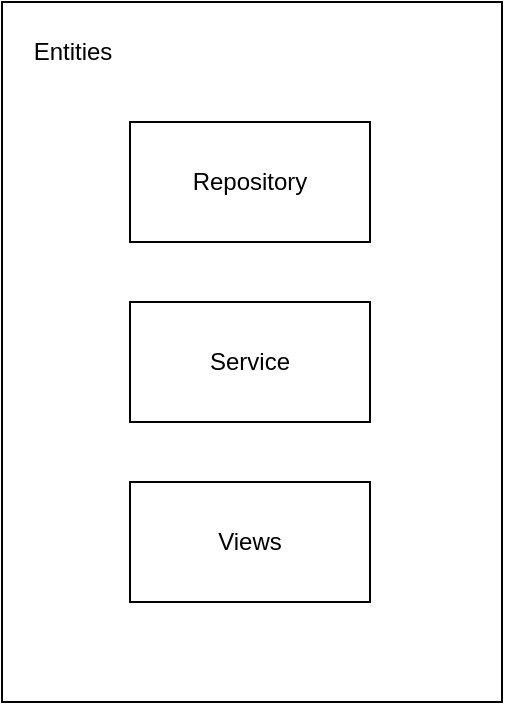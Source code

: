 <mxfile version="21.1.2" type="device" pages="3">
  <diagram name="architecture" id="IItU06ijd8NXSowNfT7f">
    <mxGraphModel dx="1377" dy="788" grid="1" gridSize="10" guides="1" tooltips="1" connect="1" arrows="1" fold="1" page="1" pageScale="1" pageWidth="827" pageHeight="1169" math="0" shadow="0">
      <root>
        <mxCell id="0" />
        <mxCell id="1" parent="0" />
        <mxCell id="EFjOkotDXApDIDePJ61s-5" value="" style="rounded=0;whiteSpace=wrap;html=1;" parent="1" vertex="1">
          <mxGeometry x="290" y="100" width="250" height="350" as="geometry" />
        </mxCell>
        <mxCell id="EFjOkotDXApDIDePJ61s-1" value="Views" style="rounded=0;whiteSpace=wrap;html=1;" parent="1" vertex="1">
          <mxGeometry x="354" y="340" width="120" height="60" as="geometry" />
        </mxCell>
        <mxCell id="EFjOkotDXApDIDePJ61s-3" value="Service" style="rounded=0;whiteSpace=wrap;html=1;" parent="1" vertex="1">
          <mxGeometry x="354" y="250" width="120" height="60" as="geometry" />
        </mxCell>
        <mxCell id="EFjOkotDXApDIDePJ61s-4" value="Repository" style="rounded=0;whiteSpace=wrap;html=1;" parent="1" vertex="1">
          <mxGeometry x="354" y="160" width="120" height="60" as="geometry" />
        </mxCell>
        <mxCell id="EFjOkotDXApDIDePJ61s-6" value="Entities" style="text;html=1;align=center;verticalAlign=middle;resizable=0;points=[];autosize=1;strokeColor=none;fillColor=none;" parent="1" vertex="1">
          <mxGeometry x="295" y="110" width="60" height="30" as="geometry" />
        </mxCell>
      </root>
    </mxGraphModel>
  </diagram>
  <diagram id="KNln-LyEn7ns3soi1nL2" name="components">
    <mxGraphModel dx="1377" dy="788" grid="1" gridSize="10" guides="1" tooltips="1" connect="1" arrows="1" fold="1" page="1" pageScale="1" pageWidth="827" pageHeight="1169" math="0" shadow="0">
      <root>
        <mxCell id="0" />
        <mxCell id="1" parent="0" />
        <mxCell id="C93hNube_eBYV3d2LOrj-5" style="edgeStyle=orthogonalEdgeStyle;rounded=0;orthogonalLoop=1;jettySize=auto;html=1;exitX=0.5;exitY=0;exitDx=0;exitDy=0;" parent="1" source="C93hNube_eBYV3d2LOrj-1" target="C93hNube_eBYV3d2LOrj-3" edge="1">
          <mxGeometry relative="1" as="geometry" />
        </mxCell>
        <mxCell id="C93hNube_eBYV3d2LOrj-6" style="edgeStyle=orthogonalEdgeStyle;rounded=0;orthogonalLoop=1;jettySize=auto;html=1;exitX=1;exitY=0.5;exitDx=0;exitDy=0;entryX=0.5;entryY=1;entryDx=0;entryDy=0;" parent="1" source="C93hNube_eBYV3d2LOrj-1" target="C93hNube_eBYV3d2LOrj-2" edge="1">
          <mxGeometry relative="1" as="geometry" />
        </mxCell>
        <mxCell id="C93hNube_eBYV3d2LOrj-7" style="edgeStyle=orthogonalEdgeStyle;rounded=0;orthogonalLoop=1;jettySize=auto;html=1;exitX=0.5;exitY=1;exitDx=0;exitDy=0;entryX=0;entryY=0.5;entryDx=0;entryDy=0;" parent="1" source="C93hNube_eBYV3d2LOrj-1" target="C93hNube_eBYV3d2LOrj-4" edge="1">
          <mxGeometry relative="1" as="geometry" />
        </mxCell>
        <mxCell id="C93hNube_eBYV3d2LOrj-1" value="Products" style="rounded=0;whiteSpace=wrap;html=1;" parent="1" vertex="1">
          <mxGeometry x="200" y="200" width="120" height="60" as="geometry" />
        </mxCell>
        <mxCell id="C93hNube_eBYV3d2LOrj-2" value="Winery" style="rounded=0;whiteSpace=wrap;html=1;" parent="1" vertex="1">
          <mxGeometry x="560" y="70" width="120" height="60" as="geometry" />
        </mxCell>
        <mxCell id="C93hNube_eBYV3d2LOrj-3" value="Winery" style="rounded=0;whiteSpace=wrap;html=1;" parent="1" vertex="1">
          <mxGeometry x="200" y="70" width="120" height="60" as="geometry" />
        </mxCell>
        <mxCell id="C93hNube_eBYV3d2LOrj-4" value="Winery" style="rounded=0;whiteSpace=wrap;html=1;" parent="1" vertex="1">
          <mxGeometry x="560" y="310" width="120" height="60" as="geometry" />
        </mxCell>
        <mxCell id="C93hNube_eBYV3d2LOrj-9" style="edgeStyle=orthogonalEdgeStyle;rounded=0;orthogonalLoop=1;jettySize=auto;html=1;exitX=0.5;exitY=0;exitDx=0;exitDy=0;entryX=0;entryY=0.5;entryDx=0;entryDy=0;" parent="1" source="C93hNube_eBYV3d2LOrj-8" target="C93hNube_eBYV3d2LOrj-1" edge="1">
          <mxGeometry relative="1" as="geometry" />
        </mxCell>
        <mxCell id="C93hNube_eBYV3d2LOrj-8" value="Categories" style="rounded=0;whiteSpace=wrap;html=1;" parent="1" vertex="1">
          <mxGeometry x="80" y="340" width="120" height="60" as="geometry" />
        </mxCell>
      </root>
    </mxGraphModel>
  </diagram>
  <diagram id="LhgmgExHD9WWQinMlg2r" name="EntityRelationshipDiagram">
    <mxGraphModel dx="1377" dy="1188" grid="0" gridSize="10" guides="1" tooltips="1" connect="1" arrows="1" fold="1" page="0" pageScale="1" pageWidth="827" pageHeight="1169" math="0" shadow="0">
      <root>
        <mxCell id="0" />
        <mxCell id="1" parent="0" />
        <mxCell id="ciM89ku0cHZnZ-lnK9BP-46" value="1:N" style="edgeStyle=orthogonalEdgeStyle;rounded=0;orthogonalLoop=1;jettySize=auto;html=1;exitX=0.5;exitY=0;exitDx=0;exitDy=0;entryX=0.425;entryY=1.033;entryDx=0;entryDy=0;entryPerimeter=0;" parent="1" source="YVkgdCPbHwOMHMIecCWA-1" target="ciM89ku0cHZnZ-lnK9BP-33" edge="1">
          <mxGeometry relative="1" as="geometry" />
        </mxCell>
        <mxCell id="YVkgdCPbHwOMHMIecCWA-1" value="product" style="shape=table;startSize=30;container=1;collapsible=1;childLayout=tableLayout;fixedRows=1;rowLines=0;fontStyle=1;align=center;resizeLast=1;html=1;" parent="1" vertex="1">
          <mxGeometry x="120" y="140" width="200" height="210" as="geometry" />
        </mxCell>
        <mxCell id="YVkgdCPbHwOMHMIecCWA-2" value="" style="shape=tableRow;horizontal=0;startSize=0;swimlaneHead=0;swimlaneBody=0;fillColor=none;collapsible=0;dropTarget=0;points=[[0,0.5],[1,0.5]];portConstraint=eastwest;top=0;left=0;right=0;bottom=1;" parent="YVkgdCPbHwOMHMIecCWA-1" vertex="1">
          <mxGeometry y="30" width="200" height="30" as="geometry" />
        </mxCell>
        <mxCell id="YVkgdCPbHwOMHMIecCWA-3" value="PK" style="shape=partialRectangle;connectable=0;fillColor=none;top=0;left=0;bottom=0;right=0;fontStyle=1;overflow=hidden;whiteSpace=wrap;html=1;" parent="YVkgdCPbHwOMHMIecCWA-2" vertex="1">
          <mxGeometry width="30" height="30" as="geometry">
            <mxRectangle width="30" height="30" as="alternateBounds" />
          </mxGeometry>
        </mxCell>
        <mxCell id="YVkgdCPbHwOMHMIecCWA-4" value="ID" style="shape=partialRectangle;connectable=0;fillColor=none;top=0;left=0;bottom=0;right=0;align=left;spacingLeft=6;fontStyle=5;overflow=hidden;whiteSpace=wrap;html=1;" parent="YVkgdCPbHwOMHMIecCWA-2" vertex="1">
          <mxGeometry x="30" width="170" height="30" as="geometry">
            <mxRectangle width="170" height="30" as="alternateBounds" />
          </mxGeometry>
        </mxCell>
        <mxCell id="YVkgdCPbHwOMHMIecCWA-5" value="" style="shape=tableRow;horizontal=0;startSize=0;swimlaneHead=0;swimlaneBody=0;fillColor=none;collapsible=0;dropTarget=0;points=[[0,0.5],[1,0.5]];portConstraint=eastwest;top=0;left=0;right=0;bottom=0;" parent="YVkgdCPbHwOMHMIecCWA-1" vertex="1">
          <mxGeometry y="60" width="200" height="30" as="geometry" />
        </mxCell>
        <mxCell id="YVkgdCPbHwOMHMIecCWA-6" value="" style="shape=partialRectangle;connectable=0;fillColor=none;top=0;left=0;bottom=0;right=0;editable=1;overflow=hidden;whiteSpace=wrap;html=1;" parent="YVkgdCPbHwOMHMIecCWA-5" vertex="1">
          <mxGeometry width="30" height="30" as="geometry">
            <mxRectangle width="30" height="30" as="alternateBounds" />
          </mxGeometry>
        </mxCell>
        <mxCell id="YVkgdCPbHwOMHMIecCWA-7" value="name VARCHAR (50)" style="shape=partialRectangle;connectable=0;fillColor=none;top=0;left=0;bottom=0;right=0;align=left;spacingLeft=6;overflow=hidden;whiteSpace=wrap;html=1;" parent="YVkgdCPbHwOMHMIecCWA-5" vertex="1">
          <mxGeometry x="30" width="170" height="30" as="geometry">
            <mxRectangle width="170" height="30" as="alternateBounds" />
          </mxGeometry>
        </mxCell>
        <mxCell id="YVkgdCPbHwOMHMIecCWA-8" value="" style="shape=tableRow;horizontal=0;startSize=0;swimlaneHead=0;swimlaneBody=0;fillColor=none;collapsible=0;dropTarget=0;points=[[0,0.5],[1,0.5]];portConstraint=eastwest;top=0;left=0;right=0;bottom=0;" parent="YVkgdCPbHwOMHMIecCWA-1" vertex="1">
          <mxGeometry y="90" width="200" height="30" as="geometry" />
        </mxCell>
        <mxCell id="YVkgdCPbHwOMHMIecCWA-9" value="" style="shape=partialRectangle;connectable=0;fillColor=none;top=0;left=0;bottom=0;right=0;editable=1;overflow=hidden;whiteSpace=wrap;html=1;" parent="YVkgdCPbHwOMHMIecCWA-8" vertex="1">
          <mxGeometry width="30" height="30" as="geometry">
            <mxRectangle width="30" height="30" as="alternateBounds" />
          </mxGeometry>
        </mxCell>
        <mxCell id="YVkgdCPbHwOMHMIecCWA-10" value="description TEXT" style="shape=partialRectangle;connectable=0;fillColor=none;top=0;left=0;bottom=0;right=0;align=left;spacingLeft=6;overflow=hidden;whiteSpace=wrap;html=1;" parent="YVkgdCPbHwOMHMIecCWA-8" vertex="1">
          <mxGeometry x="30" width="170" height="30" as="geometry">
            <mxRectangle width="170" height="30" as="alternateBounds" />
          </mxGeometry>
        </mxCell>
        <mxCell id="lUG7gMcd77nAJLxU9Jtb-1" style="shape=tableRow;horizontal=0;startSize=0;swimlaneHead=0;swimlaneBody=0;fillColor=none;collapsible=0;dropTarget=0;points=[[0,0.5],[1,0.5]];portConstraint=eastwest;top=0;left=0;right=0;bottom=0;" parent="YVkgdCPbHwOMHMIecCWA-1" vertex="1">
          <mxGeometry y="120" width="200" height="30" as="geometry" />
        </mxCell>
        <mxCell id="lUG7gMcd77nAJLxU9Jtb-2" style="shape=partialRectangle;connectable=0;fillColor=none;top=0;left=0;bottom=0;right=0;editable=1;overflow=hidden;whiteSpace=wrap;html=1;" parent="lUG7gMcd77nAJLxU9Jtb-1" vertex="1">
          <mxGeometry width="30" height="30" as="geometry">
            <mxRectangle width="30" height="30" as="alternateBounds" />
          </mxGeometry>
        </mxCell>
        <mxCell id="lUG7gMcd77nAJLxU9Jtb-3" value="total_quantity INT" style="shape=partialRectangle;connectable=0;fillColor=none;top=0;left=0;bottom=0;right=0;align=left;spacingLeft=6;overflow=hidden;whiteSpace=wrap;html=1;" parent="lUG7gMcd77nAJLxU9Jtb-1" vertex="1">
          <mxGeometry x="30" width="170" height="30" as="geometry">
            <mxRectangle width="170" height="30" as="alternateBounds" />
          </mxGeometry>
        </mxCell>
        <mxCell id="ZbZSWEcjyQZuHBttsHwU-1" style="shape=tableRow;horizontal=0;startSize=0;swimlaneHead=0;swimlaneBody=0;fillColor=none;collapsible=0;dropTarget=0;points=[[0,0.5],[1,0.5]];portConstraint=eastwest;top=0;left=0;right=0;bottom=0;" parent="YVkgdCPbHwOMHMIecCWA-1" vertex="1">
          <mxGeometry y="150" width="200" height="30" as="geometry" />
        </mxCell>
        <mxCell id="ZbZSWEcjyQZuHBttsHwU-2" style="shape=partialRectangle;connectable=0;fillColor=none;top=0;left=0;bottom=0;right=0;editable=1;overflow=hidden;whiteSpace=wrap;html=1;" parent="ZbZSWEcjyQZuHBttsHwU-1" vertex="1">
          <mxGeometry width="30" height="30" as="geometry">
            <mxRectangle width="30" height="30" as="alternateBounds" />
          </mxGeometry>
        </mxCell>
        <mxCell id="ZbZSWEcjyQZuHBttsHwU-3" value="category_id INT" style="shape=partialRectangle;connectable=0;fillColor=none;top=0;left=0;bottom=0;right=0;align=left;spacingLeft=6;overflow=hidden;whiteSpace=wrap;html=1;" parent="ZbZSWEcjyQZuHBttsHwU-1" vertex="1">
          <mxGeometry x="30" width="170" height="30" as="geometry">
            <mxRectangle width="170" height="30" as="alternateBounds" />
          </mxGeometry>
        </mxCell>
        <mxCell id="lUG7gMcd77nAJLxU9Jtb-7" style="shape=tableRow;horizontal=0;startSize=0;swimlaneHead=0;swimlaneBody=0;fillColor=none;collapsible=0;dropTarget=0;points=[[0,0.5],[1,0.5]];portConstraint=eastwest;top=0;left=0;right=0;bottom=0;" parent="YVkgdCPbHwOMHMIecCWA-1" vertex="1">
          <mxGeometry y="180" width="200" height="30" as="geometry" />
        </mxCell>
        <mxCell id="lUG7gMcd77nAJLxU9Jtb-8" style="shape=partialRectangle;connectable=0;fillColor=none;top=0;left=0;bottom=0;right=0;editable=1;overflow=hidden;whiteSpace=wrap;html=1;" parent="lUG7gMcd77nAJLxU9Jtb-7" vertex="1">
          <mxGeometry width="30" height="30" as="geometry">
            <mxRectangle width="30" height="30" as="alternateBounds" />
          </mxGeometry>
        </mxCell>
        <mxCell id="lUG7gMcd77nAJLxU9Jtb-9" value="creation_date TIMESTAMP" style="shape=partialRectangle;connectable=0;fillColor=none;top=0;left=0;bottom=0;right=0;align=left;spacingLeft=6;overflow=hidden;whiteSpace=wrap;html=1;" parent="lUG7gMcd77nAJLxU9Jtb-7" vertex="1">
          <mxGeometry x="30" width="170" height="30" as="geometry">
            <mxRectangle width="170" height="30" as="alternateBounds" />
          </mxGeometry>
        </mxCell>
        <mxCell id="YVkgdCPbHwOMHMIecCWA-14" value="warehouse" style="shape=table;startSize=30;container=1;collapsible=1;childLayout=tableLayout;fixedRows=1;rowLines=0;fontStyle=1;align=center;resizeLast=1;html=1;" parent="1" vertex="1">
          <mxGeometry x="490" y="30" width="180" height="120" as="geometry" />
        </mxCell>
        <mxCell id="YVkgdCPbHwOMHMIecCWA-15" value="" style="shape=tableRow;horizontal=0;startSize=0;swimlaneHead=0;swimlaneBody=0;fillColor=none;collapsible=0;dropTarget=0;points=[[0,0.5],[1,0.5]];portConstraint=eastwest;top=0;left=0;right=0;bottom=1;" parent="YVkgdCPbHwOMHMIecCWA-14" vertex="1">
          <mxGeometry y="30" width="180" height="30" as="geometry" />
        </mxCell>
        <mxCell id="YVkgdCPbHwOMHMIecCWA-16" value="PK" style="shape=partialRectangle;connectable=0;fillColor=none;top=0;left=0;bottom=0;right=0;fontStyle=1;overflow=hidden;whiteSpace=wrap;html=1;" parent="YVkgdCPbHwOMHMIecCWA-15" vertex="1">
          <mxGeometry width="30" height="30" as="geometry">
            <mxRectangle width="30" height="30" as="alternateBounds" />
          </mxGeometry>
        </mxCell>
        <mxCell id="YVkgdCPbHwOMHMIecCWA-17" value="ID" style="shape=partialRectangle;connectable=0;fillColor=none;top=0;left=0;bottom=0;right=0;align=left;spacingLeft=6;fontStyle=5;overflow=hidden;whiteSpace=wrap;html=1;" parent="YVkgdCPbHwOMHMIecCWA-15" vertex="1">
          <mxGeometry x="30" width="150" height="30" as="geometry">
            <mxRectangle width="150" height="30" as="alternateBounds" />
          </mxGeometry>
        </mxCell>
        <mxCell id="YVkgdCPbHwOMHMIecCWA-18" value="" style="shape=tableRow;horizontal=0;startSize=0;swimlaneHead=0;swimlaneBody=0;fillColor=none;collapsible=0;dropTarget=0;points=[[0,0.5],[1,0.5]];portConstraint=eastwest;top=0;left=0;right=0;bottom=0;" parent="YVkgdCPbHwOMHMIecCWA-14" vertex="1">
          <mxGeometry y="60" width="180" height="30" as="geometry" />
        </mxCell>
        <mxCell id="YVkgdCPbHwOMHMIecCWA-19" value="" style="shape=partialRectangle;connectable=0;fillColor=none;top=0;left=0;bottom=0;right=0;editable=1;overflow=hidden;whiteSpace=wrap;html=1;" parent="YVkgdCPbHwOMHMIecCWA-18" vertex="1">
          <mxGeometry width="30" height="30" as="geometry">
            <mxRectangle width="30" height="30" as="alternateBounds" />
          </mxGeometry>
        </mxCell>
        <mxCell id="YVkgdCPbHwOMHMIecCWA-20" value="name VARCHAR (50)" style="shape=partialRectangle;connectable=0;fillColor=none;top=0;left=0;bottom=0;right=0;align=left;spacingLeft=6;overflow=hidden;whiteSpace=wrap;html=1;" parent="YVkgdCPbHwOMHMIecCWA-18" vertex="1">
          <mxGeometry x="30" width="150" height="30" as="geometry">
            <mxRectangle width="150" height="30" as="alternateBounds" />
          </mxGeometry>
        </mxCell>
        <mxCell id="YVkgdCPbHwOMHMIecCWA-21" value="" style="shape=tableRow;horizontal=0;startSize=0;swimlaneHead=0;swimlaneBody=0;fillColor=none;collapsible=0;dropTarget=0;points=[[0,0.5],[1,0.5]];portConstraint=eastwest;top=0;left=0;right=0;bottom=0;" parent="YVkgdCPbHwOMHMIecCWA-14" vertex="1">
          <mxGeometry y="90" width="180" height="30" as="geometry" />
        </mxCell>
        <mxCell id="YVkgdCPbHwOMHMIecCWA-22" value="" style="shape=partialRectangle;connectable=0;fillColor=none;top=0;left=0;bottom=0;right=0;editable=1;overflow=hidden;whiteSpace=wrap;html=1;" parent="YVkgdCPbHwOMHMIecCWA-21" vertex="1">
          <mxGeometry width="30" height="30" as="geometry">
            <mxRectangle width="30" height="30" as="alternateBounds" />
          </mxGeometry>
        </mxCell>
        <mxCell id="YVkgdCPbHwOMHMIecCWA-23" value="address TEXT" style="shape=partialRectangle;connectable=0;fillColor=none;top=0;left=0;bottom=0;right=0;align=left;spacingLeft=6;overflow=hidden;whiteSpace=wrap;html=1;" parent="YVkgdCPbHwOMHMIecCWA-21" vertex="1">
          <mxGeometry x="30" width="150" height="30" as="geometry">
            <mxRectangle width="150" height="30" as="alternateBounds" />
          </mxGeometry>
        </mxCell>
        <mxCell id="pujE1tESM_ZcnfiX8xj4-4" value="storage" style="shape=table;startSize=30;container=1;collapsible=1;childLayout=tableLayout;fixedRows=1;rowLines=0;fontStyle=1;align=center;resizeLast=1;html=1;" parent="1" vertex="1">
          <mxGeometry x="610" y="310" width="190" height="210" as="geometry" />
        </mxCell>
        <mxCell id="pujE1tESM_ZcnfiX8xj4-5" value="" style="shape=tableRow;horizontal=0;startSize=0;swimlaneHead=0;swimlaneBody=0;fillColor=none;collapsible=0;dropTarget=0;points=[[0,0.5],[1,0.5]];portConstraint=eastwest;top=0;left=0;right=0;bottom=1;" parent="pujE1tESM_ZcnfiX8xj4-4" vertex="1">
          <mxGeometry y="30" width="190" height="30" as="geometry" />
        </mxCell>
        <mxCell id="pujE1tESM_ZcnfiX8xj4-6" value="PK" style="shape=partialRectangle;connectable=0;fillColor=none;top=0;left=0;bottom=0;right=0;fontStyle=1;overflow=hidden;whiteSpace=wrap;html=1;" parent="pujE1tESM_ZcnfiX8xj4-5" vertex="1">
          <mxGeometry width="30" height="30" as="geometry">
            <mxRectangle width="30" height="30" as="alternateBounds" />
          </mxGeometry>
        </mxCell>
        <mxCell id="pujE1tESM_ZcnfiX8xj4-7" value="ID" style="shape=partialRectangle;connectable=0;fillColor=none;top=0;left=0;bottom=0;right=0;align=left;spacingLeft=6;fontStyle=5;overflow=hidden;whiteSpace=wrap;html=1;" parent="pujE1tESM_ZcnfiX8xj4-5" vertex="1">
          <mxGeometry x="30" width="160" height="30" as="geometry">
            <mxRectangle width="160" height="30" as="alternateBounds" />
          </mxGeometry>
        </mxCell>
        <mxCell id="pujE1tESM_ZcnfiX8xj4-8" value="" style="shape=tableRow;horizontal=0;startSize=0;swimlaneHead=0;swimlaneBody=0;fillColor=none;collapsible=0;dropTarget=0;points=[[0,0.5],[1,0.5]];portConstraint=eastwest;top=0;left=0;right=0;bottom=0;" parent="pujE1tESM_ZcnfiX8xj4-4" vertex="1">
          <mxGeometry y="60" width="190" height="30" as="geometry" />
        </mxCell>
        <mxCell id="pujE1tESM_ZcnfiX8xj4-9" value="" style="shape=partialRectangle;connectable=0;fillColor=none;top=0;left=0;bottom=0;right=0;editable=1;overflow=hidden;whiteSpace=wrap;html=1;" parent="pujE1tESM_ZcnfiX8xj4-8" vertex="1">
          <mxGeometry width="30" height="30" as="geometry">
            <mxRectangle width="30" height="30" as="alternateBounds" />
          </mxGeometry>
        </mxCell>
        <mxCell id="pujE1tESM_ZcnfiX8xj4-10" value="product_id INT" style="shape=partialRectangle;connectable=0;fillColor=none;top=0;left=0;bottom=0;right=0;align=left;spacingLeft=6;overflow=hidden;whiteSpace=wrap;html=1;" parent="pujE1tESM_ZcnfiX8xj4-8" vertex="1">
          <mxGeometry x="30" width="160" height="30" as="geometry">
            <mxRectangle width="160" height="30" as="alternateBounds" />
          </mxGeometry>
        </mxCell>
        <mxCell id="pujE1tESM_ZcnfiX8xj4-11" value="" style="shape=tableRow;horizontal=0;startSize=0;swimlaneHead=0;swimlaneBody=0;fillColor=none;collapsible=0;dropTarget=0;points=[[0,0.5],[1,0.5]];portConstraint=eastwest;top=0;left=0;right=0;bottom=0;" parent="pujE1tESM_ZcnfiX8xj4-4" vertex="1">
          <mxGeometry y="90" width="190" height="30" as="geometry" />
        </mxCell>
        <mxCell id="pujE1tESM_ZcnfiX8xj4-12" value="" style="shape=partialRectangle;connectable=0;fillColor=none;top=0;left=0;bottom=0;right=0;editable=1;overflow=hidden;whiteSpace=wrap;html=1;" parent="pujE1tESM_ZcnfiX8xj4-11" vertex="1">
          <mxGeometry width="30" height="30" as="geometry">
            <mxRectangle width="30" height="30" as="alternateBounds" />
          </mxGeometry>
        </mxCell>
        <mxCell id="pujE1tESM_ZcnfiX8xj4-13" value="warehouse_id INT" style="shape=partialRectangle;connectable=0;fillColor=none;top=0;left=0;bottom=0;right=0;align=left;spacingLeft=6;overflow=hidden;whiteSpace=wrap;html=1;" parent="pujE1tESM_ZcnfiX8xj4-11" vertex="1">
          <mxGeometry x="30" width="160" height="30" as="geometry">
            <mxRectangle width="160" height="30" as="alternateBounds" />
          </mxGeometry>
        </mxCell>
        <mxCell id="pujE1tESM_ZcnfiX8xj4-14" value="" style="shape=tableRow;horizontal=0;startSize=0;swimlaneHead=0;swimlaneBody=0;fillColor=none;collapsible=0;dropTarget=0;points=[[0,0.5],[1,0.5]];portConstraint=eastwest;top=0;left=0;right=0;bottom=0;" parent="pujE1tESM_ZcnfiX8xj4-4" vertex="1">
          <mxGeometry y="120" width="190" height="30" as="geometry" />
        </mxCell>
        <mxCell id="pujE1tESM_ZcnfiX8xj4-15" value="" style="shape=partialRectangle;connectable=0;fillColor=none;top=0;left=0;bottom=0;right=0;editable=1;overflow=hidden;whiteSpace=wrap;html=1;" parent="pujE1tESM_ZcnfiX8xj4-14" vertex="1">
          <mxGeometry width="30" height="30" as="geometry">
            <mxRectangle width="30" height="30" as="alternateBounds" />
          </mxGeometry>
        </mxCell>
        <mxCell id="pujE1tESM_ZcnfiX8xj4-16" value="update_date TIMESTAMP" style="shape=partialRectangle;connectable=0;fillColor=none;top=0;left=0;bottom=0;right=0;align=left;spacingLeft=6;overflow=hidden;whiteSpace=wrap;html=1;" parent="pujE1tESM_ZcnfiX8xj4-14" vertex="1">
          <mxGeometry x="30" width="160" height="30" as="geometry">
            <mxRectangle width="160" height="30" as="alternateBounds" />
          </mxGeometry>
        </mxCell>
        <mxCell id="ZbZSWEcjyQZuHBttsHwU-12" style="shape=tableRow;horizontal=0;startSize=0;swimlaneHead=0;swimlaneBody=0;fillColor=none;collapsible=0;dropTarget=0;points=[[0,0.5],[1,0.5]];portConstraint=eastwest;top=0;left=0;right=0;bottom=0;" parent="pujE1tESM_ZcnfiX8xj4-4" vertex="1">
          <mxGeometry y="150" width="190" height="30" as="geometry" />
        </mxCell>
        <mxCell id="ZbZSWEcjyQZuHBttsHwU-13" style="shape=partialRectangle;connectable=0;fillColor=none;top=0;left=0;bottom=0;right=0;editable=1;overflow=hidden;whiteSpace=wrap;html=1;" parent="ZbZSWEcjyQZuHBttsHwU-12" vertex="1">
          <mxGeometry width="30" height="30" as="geometry">
            <mxRectangle width="30" height="30" as="alternateBounds" />
          </mxGeometry>
        </mxCell>
        <mxCell id="ZbZSWEcjyQZuHBttsHwU-14" value="creation_date TIMESTAMP" style="shape=partialRectangle;connectable=0;fillColor=none;top=0;left=0;bottom=0;right=0;align=left;spacingLeft=6;overflow=hidden;whiteSpace=wrap;html=1;" parent="ZbZSWEcjyQZuHBttsHwU-12" vertex="1">
          <mxGeometry x="30" width="160" height="30" as="geometry">
            <mxRectangle width="160" height="30" as="alternateBounds" />
          </mxGeometry>
        </mxCell>
        <mxCell id="OQLjOtlHoD-GIJWMPCZx-1" style="shape=tableRow;horizontal=0;startSize=0;swimlaneHead=0;swimlaneBody=0;fillColor=none;collapsible=0;dropTarget=0;points=[[0,0.5],[1,0.5]];portConstraint=eastwest;top=0;left=0;right=0;bottom=0;" parent="pujE1tESM_ZcnfiX8xj4-4" vertex="1">
          <mxGeometry y="180" width="190" height="30" as="geometry" />
        </mxCell>
        <mxCell id="OQLjOtlHoD-GIJWMPCZx-2" style="shape=partialRectangle;connectable=0;fillColor=none;top=0;left=0;bottom=0;right=0;editable=1;overflow=hidden;whiteSpace=wrap;html=1;" parent="OQLjOtlHoD-GIJWMPCZx-1" vertex="1">
          <mxGeometry width="30" height="30" as="geometry">
            <mxRectangle width="30" height="30" as="alternateBounds" />
          </mxGeometry>
        </mxCell>
        <mxCell id="OQLjOtlHoD-GIJWMPCZx-3" value="partial_quantity INT" style="shape=partialRectangle;connectable=0;fillColor=none;top=0;left=0;bottom=0;right=0;align=left;spacingLeft=6;overflow=hidden;whiteSpace=wrap;html=1;" parent="OQLjOtlHoD-GIJWMPCZx-1" vertex="1">
          <mxGeometry x="30" width="160" height="30" as="geometry">
            <mxRectangle width="160" height="30" as="alternateBounds" />
          </mxGeometry>
        </mxCell>
        <mxCell id="lUG7gMcd77nAJLxU9Jtb-11" value="1:N" style="edgeStyle=orthogonalEdgeStyle;rounded=0;orthogonalLoop=1;jettySize=auto;html=1;" parent="1" source="pujE1tESM_ZcnfiX8xj4-17" target="lUG7gMcd77nAJLxU9Jtb-7" edge="1">
          <mxGeometry relative="1" as="geometry" />
        </mxCell>
        <mxCell id="pujE1tESM_ZcnfiX8xj4-17" value="category" style="shape=table;startSize=30;container=1;collapsible=1;childLayout=tableLayout;fixedRows=1;rowLines=0;fontStyle=1;align=center;resizeLast=1;html=1;" parent="1" vertex="1">
          <mxGeometry x="90" y="500" width="180" height="90" as="geometry" />
        </mxCell>
        <mxCell id="pujE1tESM_ZcnfiX8xj4-18" value="" style="shape=tableRow;horizontal=0;startSize=0;swimlaneHead=0;swimlaneBody=0;fillColor=none;collapsible=0;dropTarget=0;points=[[0,0.5],[1,0.5]];portConstraint=eastwest;top=0;left=0;right=0;bottom=1;" parent="pujE1tESM_ZcnfiX8xj4-17" vertex="1">
          <mxGeometry y="30" width="180" height="30" as="geometry" />
        </mxCell>
        <mxCell id="pujE1tESM_ZcnfiX8xj4-19" value="PK" style="shape=partialRectangle;connectable=0;fillColor=none;top=0;left=0;bottom=0;right=0;fontStyle=1;overflow=hidden;whiteSpace=wrap;html=1;" parent="pujE1tESM_ZcnfiX8xj4-18" vertex="1">
          <mxGeometry width="30" height="30" as="geometry">
            <mxRectangle width="30" height="30" as="alternateBounds" />
          </mxGeometry>
        </mxCell>
        <mxCell id="pujE1tESM_ZcnfiX8xj4-20" value="ID" style="shape=partialRectangle;connectable=0;fillColor=none;top=0;left=0;bottom=0;right=0;align=left;spacingLeft=6;fontStyle=5;overflow=hidden;whiteSpace=wrap;html=1;" parent="pujE1tESM_ZcnfiX8xj4-18" vertex="1">
          <mxGeometry x="30" width="150" height="30" as="geometry">
            <mxRectangle width="150" height="30" as="alternateBounds" />
          </mxGeometry>
        </mxCell>
        <mxCell id="pujE1tESM_ZcnfiX8xj4-21" value="" style="shape=tableRow;horizontal=0;startSize=0;swimlaneHead=0;swimlaneBody=0;fillColor=none;collapsible=0;dropTarget=0;points=[[0,0.5],[1,0.5]];portConstraint=eastwest;top=0;left=0;right=0;bottom=0;" parent="pujE1tESM_ZcnfiX8xj4-17" vertex="1">
          <mxGeometry y="60" width="180" height="30" as="geometry" />
        </mxCell>
        <mxCell id="pujE1tESM_ZcnfiX8xj4-22" value="" style="shape=partialRectangle;connectable=0;fillColor=none;top=0;left=0;bottom=0;right=0;editable=1;overflow=hidden;whiteSpace=wrap;html=1;" parent="pujE1tESM_ZcnfiX8xj4-21" vertex="1">
          <mxGeometry width="30" height="30" as="geometry">
            <mxRectangle width="30" height="30" as="alternateBounds" />
          </mxGeometry>
        </mxCell>
        <mxCell id="pujE1tESM_ZcnfiX8xj4-23" value="name VARCHAR (20)" style="shape=partialRectangle;connectable=0;fillColor=none;top=0;left=0;bottom=0;right=0;align=left;spacingLeft=6;overflow=hidden;whiteSpace=wrap;html=1;" parent="pujE1tESM_ZcnfiX8xj4-21" vertex="1">
          <mxGeometry x="30" width="150" height="30" as="geometry">
            <mxRectangle width="150" height="30" as="alternateBounds" />
          </mxGeometry>
        </mxCell>
        <mxCell id="pujE1tESM_ZcnfiX8xj4-32" value="transaction_log" style="shape=table;startSize=30;container=1;collapsible=1;childLayout=tableLayout;fixedRows=1;rowLines=0;fontStyle=1;align=center;resizeLast=1;html=1;" parent="1" vertex="1">
          <mxGeometry x="360" y="540" width="220" height="180" as="geometry" />
        </mxCell>
        <mxCell id="pujE1tESM_ZcnfiX8xj4-33" value="" style="shape=tableRow;horizontal=0;startSize=0;swimlaneHead=0;swimlaneBody=0;fillColor=none;collapsible=0;dropTarget=0;points=[[0,0.5],[1,0.5]];portConstraint=eastwest;top=0;left=0;right=0;bottom=1;" parent="pujE1tESM_ZcnfiX8xj4-32" vertex="1">
          <mxGeometry y="30" width="220" height="30" as="geometry" />
        </mxCell>
        <mxCell id="pujE1tESM_ZcnfiX8xj4-34" value="PK" style="shape=partialRectangle;connectable=0;fillColor=none;top=0;left=0;bottom=0;right=0;fontStyle=1;overflow=hidden;whiteSpace=wrap;html=1;" parent="pujE1tESM_ZcnfiX8xj4-33" vertex="1">
          <mxGeometry width="30" height="30" as="geometry">
            <mxRectangle width="30" height="30" as="alternateBounds" />
          </mxGeometry>
        </mxCell>
        <mxCell id="pujE1tESM_ZcnfiX8xj4-35" value="ID" style="shape=partialRectangle;connectable=0;fillColor=none;top=0;left=0;bottom=0;right=0;align=left;spacingLeft=6;fontStyle=5;overflow=hidden;whiteSpace=wrap;html=1;" parent="pujE1tESM_ZcnfiX8xj4-33" vertex="1">
          <mxGeometry x="30" width="190" height="30" as="geometry">
            <mxRectangle width="190" height="30" as="alternateBounds" />
          </mxGeometry>
        </mxCell>
        <mxCell id="pujE1tESM_ZcnfiX8xj4-36" value="" style="shape=tableRow;horizontal=0;startSize=0;swimlaneHead=0;swimlaneBody=0;fillColor=none;collapsible=0;dropTarget=0;points=[[0,0.5],[1,0.5]];portConstraint=eastwest;top=0;left=0;right=0;bottom=0;" parent="pujE1tESM_ZcnfiX8xj4-32" vertex="1">
          <mxGeometry y="60" width="220" height="30" as="geometry" />
        </mxCell>
        <mxCell id="pujE1tESM_ZcnfiX8xj4-37" value="" style="shape=partialRectangle;connectable=0;fillColor=none;top=0;left=0;bottom=0;right=0;editable=1;overflow=hidden;whiteSpace=wrap;html=1;" parent="pujE1tESM_ZcnfiX8xj4-36" vertex="1">
          <mxGeometry width="30" height="30" as="geometry">
            <mxRectangle width="30" height="30" as="alternateBounds" />
          </mxGeometry>
        </mxCell>
        <mxCell id="pujE1tESM_ZcnfiX8xj4-38" value="storage_id INT" style="shape=partialRectangle;connectable=0;fillColor=none;top=0;left=0;bottom=0;right=0;align=left;spacingLeft=6;overflow=hidden;whiteSpace=wrap;html=1;" parent="pujE1tESM_ZcnfiX8xj4-36" vertex="1">
          <mxGeometry x="30" width="190" height="30" as="geometry">
            <mxRectangle width="190" height="30" as="alternateBounds" />
          </mxGeometry>
        </mxCell>
        <mxCell id="pujE1tESM_ZcnfiX8xj4-42" value="" style="shape=tableRow;horizontal=0;startSize=0;swimlaneHead=0;swimlaneBody=0;fillColor=none;collapsible=0;dropTarget=0;points=[[0,0.5],[1,0.5]];portConstraint=eastwest;top=0;left=0;right=0;bottom=0;" parent="pujE1tESM_ZcnfiX8xj4-32" vertex="1">
          <mxGeometry y="90" width="220" height="30" as="geometry" />
        </mxCell>
        <mxCell id="pujE1tESM_ZcnfiX8xj4-43" value="" style="shape=partialRectangle;connectable=0;fillColor=none;top=0;left=0;bottom=0;right=0;editable=1;overflow=hidden;whiteSpace=wrap;html=1;" parent="pujE1tESM_ZcnfiX8xj4-42" vertex="1">
          <mxGeometry width="30" height="30" as="geometry">
            <mxRectangle width="30" height="30" as="alternateBounds" />
          </mxGeometry>
        </mxCell>
        <mxCell id="pujE1tESM_ZcnfiX8xj4-44" value="creation_date TIMESTAMP" style="shape=partialRectangle;connectable=0;fillColor=none;top=0;left=0;bottom=0;right=0;align=left;spacingLeft=6;overflow=hidden;whiteSpace=wrap;html=1;" parent="pujE1tESM_ZcnfiX8xj4-42" vertex="1">
          <mxGeometry x="30" width="190" height="30" as="geometry">
            <mxRectangle width="190" height="30" as="alternateBounds" />
          </mxGeometry>
        </mxCell>
        <mxCell id="qaNlacvQKGHRd4WtXwcB-1" style="shape=tableRow;horizontal=0;startSize=0;swimlaneHead=0;swimlaneBody=0;fillColor=none;collapsible=0;dropTarget=0;points=[[0,0.5],[1,0.5]];portConstraint=eastwest;top=0;left=0;right=0;bottom=0;" parent="pujE1tESM_ZcnfiX8xj4-32" vertex="1">
          <mxGeometry y="120" width="220" height="30" as="geometry" />
        </mxCell>
        <mxCell id="qaNlacvQKGHRd4WtXwcB-2" style="shape=partialRectangle;connectable=0;fillColor=none;top=0;left=0;bottom=0;right=0;editable=1;overflow=hidden;whiteSpace=wrap;html=1;" parent="qaNlacvQKGHRd4WtXwcB-1" vertex="1">
          <mxGeometry width="30" height="30" as="geometry">
            <mxRectangle width="30" height="30" as="alternateBounds" />
          </mxGeometry>
        </mxCell>
        <mxCell id="qaNlacvQKGHRd4WtXwcB-3" value="is_input&amp;nbsp; bit" style="shape=partialRectangle;connectable=0;fillColor=none;top=0;left=0;bottom=0;right=0;align=left;spacingLeft=6;overflow=hidden;whiteSpace=wrap;html=1;" parent="qaNlacvQKGHRd4WtXwcB-1" vertex="1">
          <mxGeometry x="30" width="190" height="30" as="geometry">
            <mxRectangle width="190" height="30" as="alternateBounds" />
          </mxGeometry>
        </mxCell>
        <mxCell id="OQLjOtlHoD-GIJWMPCZx-5" style="shape=tableRow;horizontal=0;startSize=0;swimlaneHead=0;swimlaneBody=0;fillColor=none;collapsible=0;dropTarget=0;points=[[0,0.5],[1,0.5]];portConstraint=eastwest;top=0;left=0;right=0;bottom=0;" parent="pujE1tESM_ZcnfiX8xj4-32" vertex="1">
          <mxGeometry y="150" width="220" height="30" as="geometry" />
        </mxCell>
        <mxCell id="OQLjOtlHoD-GIJWMPCZx-6" style="shape=partialRectangle;connectable=0;fillColor=none;top=0;left=0;bottom=0;right=0;editable=1;overflow=hidden;whiteSpace=wrap;html=1;" parent="OQLjOtlHoD-GIJWMPCZx-5" vertex="1">
          <mxGeometry width="30" height="30" as="geometry">
            <mxRectangle width="30" height="30" as="alternateBounds" />
          </mxGeometry>
        </mxCell>
        <mxCell id="OQLjOtlHoD-GIJWMPCZx-7" value="quantity INT" style="shape=partialRectangle;connectable=0;fillColor=none;top=0;left=0;bottom=0;right=0;align=left;spacingLeft=6;overflow=hidden;whiteSpace=wrap;html=1;" parent="OQLjOtlHoD-GIJWMPCZx-5" vertex="1">
          <mxGeometry x="30" width="190" height="30" as="geometry">
            <mxRectangle width="190" height="30" as="alternateBounds" />
          </mxGeometry>
        </mxCell>
        <mxCell id="ZbZSWEcjyQZuHBttsHwU-6" value="1:N" style="edgeStyle=orthogonalEdgeStyle;rounded=0;orthogonalLoop=1;jettySize=auto;html=1;entryX=0;entryY=0.5;entryDx=0;entryDy=0;" parent="1" source="ZbZSWEcjyQZuHBttsHwU-1" target="pujE1tESM_ZcnfiX8xj4-8" edge="1">
          <mxGeometry relative="1" as="geometry" />
        </mxCell>
        <mxCell id="ZbZSWEcjyQZuHBttsHwU-7" value="1:N" style="edgeStyle=orthogonalEdgeStyle;rounded=0;orthogonalLoop=1;jettySize=auto;html=1;" parent="1" target="pujE1tESM_ZcnfiX8xj4-4" edge="1">
          <mxGeometry relative="1" as="geometry" />
        </mxCell>
        <mxCell id="ZbZSWEcjyQZuHBttsHwU-11" value="1:N" style="edgeStyle=orthogonalEdgeStyle;rounded=0;orthogonalLoop=1;jettySize=auto;html=1;" parent="1" source="YVkgdCPbHwOMHMIecCWA-21" target="pujE1tESM_ZcnfiX8xj4-4" edge="1">
          <mxGeometry relative="1" as="geometry" />
        </mxCell>
        <mxCell id="OQLjOtlHoD-GIJWMPCZx-4" value="1:N" style="edgeStyle=orthogonalEdgeStyle;rounded=0;orthogonalLoop=1;jettySize=auto;html=1;entryX=0.5;entryY=0;entryDx=0;entryDy=0;" parent="1" source="OQLjOtlHoD-GIJWMPCZx-1" target="pujE1tESM_ZcnfiX8xj4-32" edge="1">
          <mxGeometry relative="1" as="geometry" />
        </mxCell>
        <mxCell id="ciM89ku0cHZnZ-lnK9BP-1" value="user" style="shape=table;startSize=30;container=1;collapsible=1;childLayout=tableLayout;fixedRows=1;rowLines=0;fontStyle=1;align=center;resizeLast=1;html=1;" parent="1" vertex="1">
          <mxGeometry x="310" y="-240" width="230" height="210" as="geometry" />
        </mxCell>
        <mxCell id="ciM89ku0cHZnZ-lnK9BP-2" value="" style="shape=tableRow;horizontal=0;startSize=0;swimlaneHead=0;swimlaneBody=0;fillColor=none;collapsible=0;dropTarget=0;points=[[0,0.5],[1,0.5]];portConstraint=eastwest;top=0;left=0;right=0;bottom=1;" parent="ciM89ku0cHZnZ-lnK9BP-1" vertex="1">
          <mxGeometry y="30" width="230" height="30" as="geometry" />
        </mxCell>
        <mxCell id="ciM89ku0cHZnZ-lnK9BP-3" value="PK" style="shape=partialRectangle;connectable=0;fillColor=none;top=0;left=0;bottom=0;right=0;fontStyle=1;overflow=hidden;whiteSpace=wrap;html=1;" parent="ciM89ku0cHZnZ-lnK9BP-2" vertex="1">
          <mxGeometry width="30" height="30" as="geometry">
            <mxRectangle width="30" height="30" as="alternateBounds" />
          </mxGeometry>
        </mxCell>
        <mxCell id="ciM89ku0cHZnZ-lnK9BP-4" value="ID" style="shape=partialRectangle;connectable=0;fillColor=none;top=0;left=0;bottom=0;right=0;align=left;spacingLeft=6;fontStyle=5;overflow=hidden;whiteSpace=wrap;html=1;" parent="ciM89ku0cHZnZ-lnK9BP-2" vertex="1">
          <mxGeometry x="30" width="200" height="30" as="geometry">
            <mxRectangle width="200" height="30" as="alternateBounds" />
          </mxGeometry>
        </mxCell>
        <mxCell id="ciM89ku0cHZnZ-lnK9BP-5" value="" style="shape=tableRow;horizontal=0;startSize=0;swimlaneHead=0;swimlaneBody=0;fillColor=none;collapsible=0;dropTarget=0;points=[[0,0.5],[1,0.5]];portConstraint=eastwest;top=0;left=0;right=0;bottom=0;" parent="ciM89ku0cHZnZ-lnK9BP-1" vertex="1">
          <mxGeometry y="60" width="230" height="30" as="geometry" />
        </mxCell>
        <mxCell id="ciM89ku0cHZnZ-lnK9BP-6" value="" style="shape=partialRectangle;connectable=0;fillColor=none;top=0;left=0;bottom=0;right=0;editable=1;overflow=hidden;whiteSpace=wrap;html=1;" parent="ciM89ku0cHZnZ-lnK9BP-5" vertex="1">
          <mxGeometry width="30" height="30" as="geometry">
            <mxRectangle width="30" height="30" as="alternateBounds" />
          </mxGeometry>
        </mxCell>
        <mxCell id="ciM89ku0cHZnZ-lnK9BP-7" value="username VARCHAR (50)" style="shape=partialRectangle;connectable=0;fillColor=none;top=0;left=0;bottom=0;right=0;align=left;spacingLeft=6;overflow=hidden;whiteSpace=wrap;html=1;" parent="ciM89ku0cHZnZ-lnK9BP-5" vertex="1">
          <mxGeometry x="30" width="200" height="30" as="geometry">
            <mxRectangle width="200" height="30" as="alternateBounds" />
          </mxGeometry>
        </mxCell>
        <mxCell id="ciM89ku0cHZnZ-lnK9BP-8" value="" style="shape=tableRow;horizontal=0;startSize=0;swimlaneHead=0;swimlaneBody=0;fillColor=none;collapsible=0;dropTarget=0;points=[[0,0.5],[1,0.5]];portConstraint=eastwest;top=0;left=0;right=0;bottom=0;" parent="ciM89ku0cHZnZ-lnK9BP-1" vertex="1">
          <mxGeometry y="90" width="230" height="30" as="geometry" />
        </mxCell>
        <mxCell id="ciM89ku0cHZnZ-lnK9BP-9" value="" style="shape=partialRectangle;connectable=0;fillColor=none;top=0;left=0;bottom=0;right=0;editable=1;overflow=hidden;whiteSpace=wrap;html=1;" parent="ciM89ku0cHZnZ-lnK9BP-8" vertex="1">
          <mxGeometry width="30" height="30" as="geometry">
            <mxRectangle width="30" height="30" as="alternateBounds" />
          </mxGeometry>
        </mxCell>
        <mxCell id="ciM89ku0cHZnZ-lnK9BP-10" value="password TEXT" style="shape=partialRectangle;connectable=0;fillColor=none;top=0;left=0;bottom=0;right=0;align=left;spacingLeft=6;overflow=hidden;whiteSpace=wrap;html=1;" parent="ciM89ku0cHZnZ-lnK9BP-8" vertex="1">
          <mxGeometry x="30" width="200" height="30" as="geometry">
            <mxRectangle width="200" height="30" as="alternateBounds" />
          </mxGeometry>
        </mxCell>
        <mxCell id="ciM89ku0cHZnZ-lnK9BP-11" style="shape=tableRow;horizontal=0;startSize=0;swimlaneHead=0;swimlaneBody=0;fillColor=none;collapsible=0;dropTarget=0;points=[[0,0.5],[1,0.5]];portConstraint=eastwest;top=0;left=0;right=0;bottom=0;" parent="ciM89ku0cHZnZ-lnK9BP-1" vertex="1">
          <mxGeometry y="120" width="230" height="30" as="geometry" />
        </mxCell>
        <mxCell id="ciM89ku0cHZnZ-lnK9BP-12" style="shape=partialRectangle;connectable=0;fillColor=none;top=0;left=0;bottom=0;right=0;editable=1;overflow=hidden;whiteSpace=wrap;html=1;" parent="ciM89ku0cHZnZ-lnK9BP-11" vertex="1">
          <mxGeometry width="30" height="30" as="geometry">
            <mxRectangle width="30" height="30" as="alternateBounds" />
          </mxGeometry>
        </mxCell>
        <mxCell id="ciM89ku0cHZnZ-lnK9BP-13" value="email TEXT" style="shape=partialRectangle;connectable=0;fillColor=none;top=0;left=0;bottom=0;right=0;align=left;spacingLeft=6;overflow=hidden;whiteSpace=wrap;html=1;" parent="ciM89ku0cHZnZ-lnK9BP-11" vertex="1">
          <mxGeometry x="30" width="200" height="30" as="geometry">
            <mxRectangle width="200" height="30" as="alternateBounds" />
          </mxGeometry>
        </mxCell>
        <mxCell id="ciM89ku0cHZnZ-lnK9BP-14" style="shape=tableRow;horizontal=0;startSize=0;swimlaneHead=0;swimlaneBody=0;fillColor=none;collapsible=0;dropTarget=0;points=[[0,0.5],[1,0.5]];portConstraint=eastwest;top=0;left=0;right=0;bottom=0;" parent="ciM89ku0cHZnZ-lnK9BP-1" vertex="1">
          <mxGeometry y="150" width="230" height="30" as="geometry" />
        </mxCell>
        <mxCell id="ciM89ku0cHZnZ-lnK9BP-15" style="shape=partialRectangle;connectable=0;fillColor=none;top=0;left=0;bottom=0;right=0;editable=1;overflow=hidden;whiteSpace=wrap;html=1;" parent="ciM89ku0cHZnZ-lnK9BP-14" vertex="1">
          <mxGeometry width="30" height="30" as="geometry">
            <mxRectangle width="30" height="30" as="alternateBounds" />
          </mxGeometry>
        </mxCell>
        <mxCell id="ciM89ku0cHZnZ-lnK9BP-16" value="creation_date TIMESTAMP" style="shape=partialRectangle;connectable=0;fillColor=none;top=0;left=0;bottom=0;right=0;align=left;spacingLeft=6;overflow=hidden;whiteSpace=wrap;html=1;" parent="ciM89ku0cHZnZ-lnK9BP-14" vertex="1">
          <mxGeometry x="30" width="200" height="30" as="geometry">
            <mxRectangle width="200" height="30" as="alternateBounds" />
          </mxGeometry>
        </mxCell>
        <mxCell id="ciM89ku0cHZnZ-lnK9BP-17" style="shape=tableRow;horizontal=0;startSize=0;swimlaneHead=0;swimlaneBody=0;fillColor=none;collapsible=0;dropTarget=0;points=[[0,0.5],[1,0.5]];portConstraint=eastwest;top=0;left=0;right=0;bottom=0;" parent="ciM89ku0cHZnZ-lnK9BP-1" vertex="1">
          <mxGeometry y="180" width="230" height="30" as="geometry" />
        </mxCell>
        <mxCell id="ciM89ku0cHZnZ-lnK9BP-18" style="shape=partialRectangle;connectable=0;fillColor=none;top=0;left=0;bottom=0;right=0;editable=1;overflow=hidden;whiteSpace=wrap;html=1;" parent="ciM89ku0cHZnZ-lnK9BP-17" vertex="1">
          <mxGeometry width="30" height="30" as="geometry">
            <mxRectangle width="30" height="30" as="alternateBounds" />
          </mxGeometry>
        </mxCell>
        <mxCell id="ciM89ku0cHZnZ-lnK9BP-19" value="update_date TIMESTAMP" style="shape=partialRectangle;connectable=0;fillColor=none;top=0;left=0;bottom=0;right=0;align=left;spacingLeft=6;overflow=hidden;whiteSpace=wrap;html=1;" parent="ciM89ku0cHZnZ-lnK9BP-17" vertex="1">
          <mxGeometry x="30" width="200" height="30" as="geometry">
            <mxRectangle width="200" height="30" as="alternateBounds" />
          </mxGeometry>
        </mxCell>
        <mxCell id="ciM89ku0cHZnZ-lnK9BP-22" value="1:N" style="edgeStyle=orthogonalEdgeStyle;rounded=0;orthogonalLoop=1;jettySize=auto;html=1;exitX=1;exitY=0.5;exitDx=0;exitDy=0;entryX=0.5;entryY=0;entryDx=0;entryDy=0;" parent="1" source="ciM89ku0cHZnZ-lnK9BP-8" target="YVkgdCPbHwOMHMIecCWA-14" edge="1">
          <mxGeometry relative="1" as="geometry" />
        </mxCell>
        <mxCell id="ciM89ku0cHZnZ-lnK9BP-26" value="product_user" style="shape=table;startSize=30;container=1;collapsible=1;childLayout=tableLayout;fixedRows=1;rowLines=0;fontStyle=1;align=center;resizeLast=1;html=1;" parent="1" vertex="1">
          <mxGeometry x="40" y="-60" width="200" height="120" as="geometry" />
        </mxCell>
        <mxCell id="ciM89ku0cHZnZ-lnK9BP-27" value="" style="shape=tableRow;horizontal=0;startSize=0;swimlaneHead=0;swimlaneBody=0;fillColor=none;collapsible=0;dropTarget=0;points=[[0,0.5],[1,0.5]];portConstraint=eastwest;top=0;left=0;right=0;bottom=1;" parent="ciM89ku0cHZnZ-lnK9BP-26" vertex="1">
          <mxGeometry y="30" width="200" height="30" as="geometry" />
        </mxCell>
        <mxCell id="ciM89ku0cHZnZ-lnK9BP-28" value="PK" style="shape=partialRectangle;connectable=0;fillColor=none;top=0;left=0;bottom=0;right=0;fontStyle=1;overflow=hidden;whiteSpace=wrap;html=1;" parent="ciM89ku0cHZnZ-lnK9BP-27" vertex="1">
          <mxGeometry width="30" height="30" as="geometry">
            <mxRectangle width="30" height="30" as="alternateBounds" />
          </mxGeometry>
        </mxCell>
        <mxCell id="ciM89ku0cHZnZ-lnK9BP-29" value="ID" style="shape=partialRectangle;connectable=0;fillColor=none;top=0;left=0;bottom=0;right=0;align=left;spacingLeft=6;fontStyle=5;overflow=hidden;whiteSpace=wrap;html=1;" parent="ciM89ku0cHZnZ-lnK9BP-27" vertex="1">
          <mxGeometry x="30" width="170" height="30" as="geometry">
            <mxRectangle width="170" height="30" as="alternateBounds" />
          </mxGeometry>
        </mxCell>
        <mxCell id="ciM89ku0cHZnZ-lnK9BP-30" value="" style="shape=tableRow;horizontal=0;startSize=0;swimlaneHead=0;swimlaneBody=0;fillColor=none;collapsible=0;dropTarget=0;points=[[0,0.5],[1,0.5]];portConstraint=eastwest;top=0;left=0;right=0;bottom=0;" parent="ciM89ku0cHZnZ-lnK9BP-26" vertex="1">
          <mxGeometry y="60" width="200" height="30" as="geometry" />
        </mxCell>
        <mxCell id="ciM89ku0cHZnZ-lnK9BP-31" value="" style="shape=partialRectangle;connectable=0;fillColor=none;top=0;left=0;bottom=0;right=0;editable=1;overflow=hidden;whiteSpace=wrap;html=1;" parent="ciM89ku0cHZnZ-lnK9BP-30" vertex="1">
          <mxGeometry width="30" height="30" as="geometry">
            <mxRectangle width="30" height="30" as="alternateBounds" />
          </mxGeometry>
        </mxCell>
        <mxCell id="ciM89ku0cHZnZ-lnK9BP-32" value="product_id INT" style="shape=partialRectangle;connectable=0;fillColor=none;top=0;left=0;bottom=0;right=0;align=left;spacingLeft=6;overflow=hidden;whiteSpace=wrap;html=1;" parent="ciM89ku0cHZnZ-lnK9BP-30" vertex="1">
          <mxGeometry x="30" width="170" height="30" as="geometry">
            <mxRectangle width="170" height="30" as="alternateBounds" />
          </mxGeometry>
        </mxCell>
        <mxCell id="ciM89ku0cHZnZ-lnK9BP-33" value="" style="shape=tableRow;horizontal=0;startSize=0;swimlaneHead=0;swimlaneBody=0;fillColor=none;collapsible=0;dropTarget=0;points=[[0,0.5],[1,0.5]];portConstraint=eastwest;top=0;left=0;right=0;bottom=0;" parent="ciM89ku0cHZnZ-lnK9BP-26" vertex="1">
          <mxGeometry y="90" width="200" height="30" as="geometry" />
        </mxCell>
        <mxCell id="ciM89ku0cHZnZ-lnK9BP-34" value="" style="shape=partialRectangle;connectable=0;fillColor=none;top=0;left=0;bottom=0;right=0;editable=1;overflow=hidden;whiteSpace=wrap;html=1;" parent="ciM89ku0cHZnZ-lnK9BP-33" vertex="1">
          <mxGeometry width="30" height="30" as="geometry">
            <mxRectangle width="30" height="30" as="alternateBounds" />
          </mxGeometry>
        </mxCell>
        <mxCell id="ciM89ku0cHZnZ-lnK9BP-35" value="user_id INT" style="shape=partialRectangle;connectable=0;fillColor=none;top=0;left=0;bottom=0;right=0;align=left;spacingLeft=6;overflow=hidden;whiteSpace=wrap;html=1;" parent="ciM89ku0cHZnZ-lnK9BP-33" vertex="1">
          <mxGeometry x="30" width="170" height="30" as="geometry">
            <mxRectangle width="170" height="30" as="alternateBounds" />
          </mxGeometry>
        </mxCell>
        <mxCell id="ciM89ku0cHZnZ-lnK9BP-45" value="1:N" style="edgeStyle=orthogonalEdgeStyle;rounded=0;orthogonalLoop=1;jettySize=auto;html=1;exitX=0;exitY=0.5;exitDx=0;exitDy=0;" parent="1" source="ciM89ku0cHZnZ-lnK9BP-5" target="ciM89ku0cHZnZ-lnK9BP-26" edge="1">
          <mxGeometry relative="1" as="geometry" />
        </mxCell>
      </root>
    </mxGraphModel>
  </diagram>
</mxfile>
